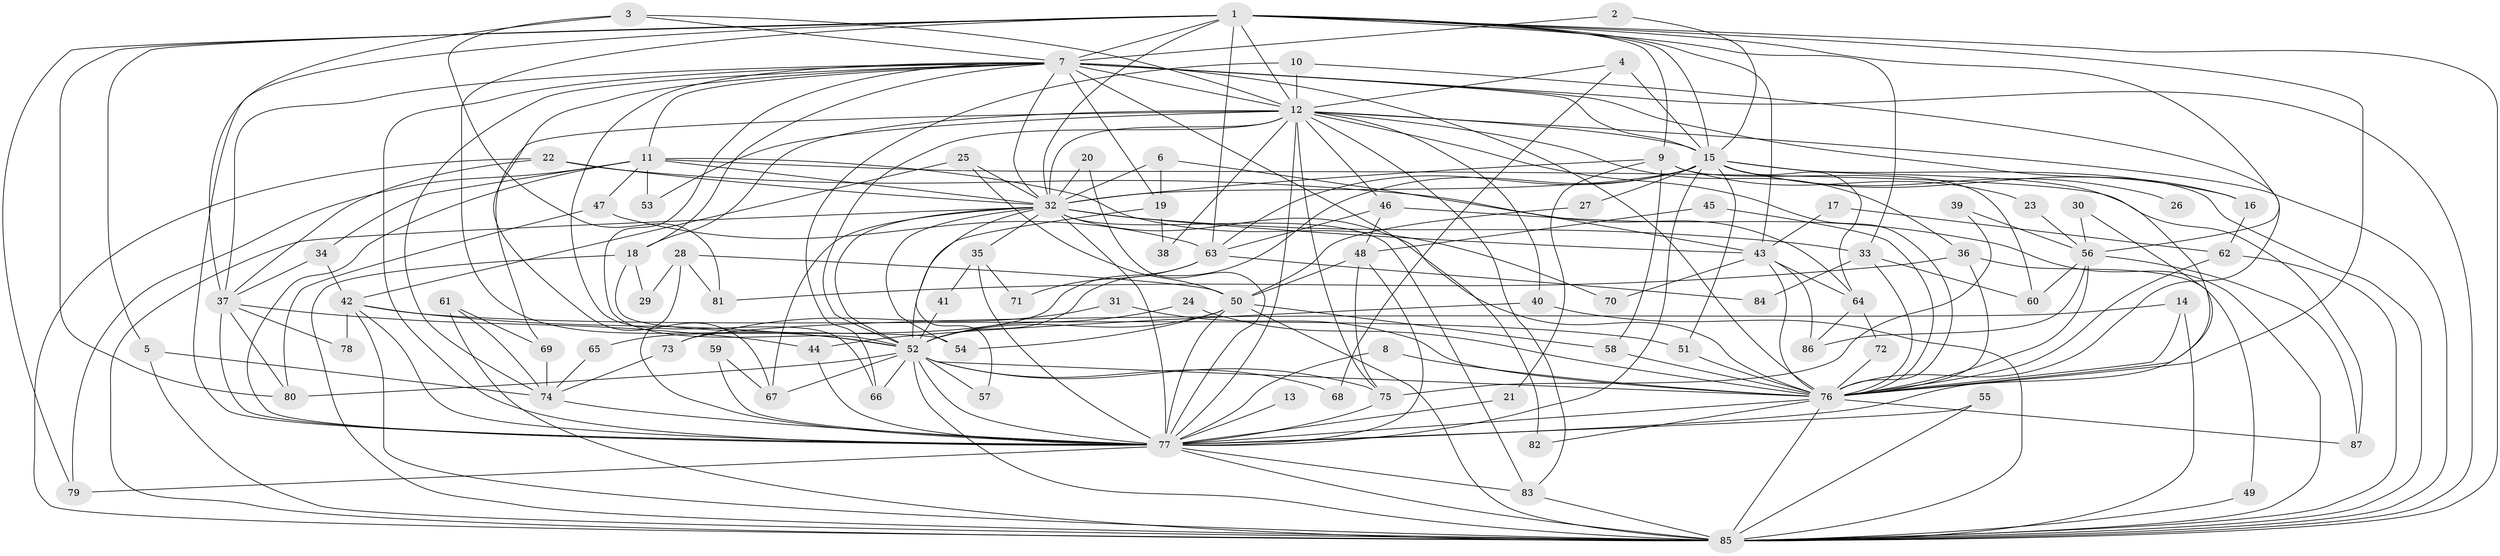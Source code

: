// original degree distribution, {12: 0.006944444444444444, 15: 0.006944444444444444, 27: 0.013888888888888888, 35: 0.006944444444444444, 25: 0.006944444444444444, 24: 0.006944444444444444, 28: 0.006944444444444444, 19: 0.006944444444444444, 22: 0.006944444444444444, 8: 0.020833333333333332, 6: 0.013888888888888888, 9: 0.013888888888888888, 2: 0.5486111111111112, 4: 0.041666666666666664, 3: 0.2152777777777778, 5: 0.04861111111111111, 7: 0.027777777777777776}
// Generated by graph-tools (version 1.1) at 2025/36/03/04/25 23:36:28]
// undirected, 87 vertices, 224 edges
graph export_dot {
  node [color=gray90,style=filled];
  1;
  2;
  3;
  4;
  5;
  6;
  7;
  8;
  9;
  10;
  11;
  12;
  13;
  14;
  15;
  16;
  17;
  18;
  19;
  20;
  21;
  22;
  23;
  24;
  25;
  26;
  27;
  28;
  29;
  30;
  31;
  32;
  33;
  34;
  35;
  36;
  37;
  38;
  39;
  40;
  41;
  42;
  43;
  44;
  45;
  46;
  47;
  48;
  49;
  50;
  51;
  52;
  53;
  54;
  55;
  56;
  57;
  58;
  59;
  60;
  61;
  62;
  63;
  64;
  65;
  66;
  67;
  68;
  69;
  70;
  71;
  72;
  73;
  74;
  75;
  76;
  77;
  78;
  79;
  80;
  81;
  82;
  83;
  84;
  85;
  86;
  87;
  1 -- 5 [weight=1.0];
  1 -- 7 [weight=2.0];
  1 -- 9 [weight=1.0];
  1 -- 12 [weight=2.0];
  1 -- 15 [weight=2.0];
  1 -- 32 [weight=2.0];
  1 -- 33 [weight=1.0];
  1 -- 43 [weight=1.0];
  1 -- 52 [weight=2.0];
  1 -- 56 [weight=1.0];
  1 -- 63 [weight=1.0];
  1 -- 76 [weight=2.0];
  1 -- 77 [weight=3.0];
  1 -- 79 [weight=1.0];
  1 -- 80 [weight=1.0];
  1 -- 85 [weight=2.0];
  2 -- 7 [weight=1.0];
  2 -- 15 [weight=1.0];
  3 -- 7 [weight=1.0];
  3 -- 12 [weight=1.0];
  3 -- 37 [weight=1.0];
  3 -- 81 [weight=1.0];
  4 -- 12 [weight=1.0];
  4 -- 15 [weight=1.0];
  4 -- 68 [weight=1.0];
  5 -- 74 [weight=1.0];
  5 -- 85 [weight=1.0];
  6 -- 19 [weight=1.0];
  6 -- 32 [weight=1.0];
  6 -- 43 [weight=1.0];
  7 -- 11 [weight=1.0];
  7 -- 12 [weight=2.0];
  7 -- 15 [weight=1.0];
  7 -- 16 [weight=1.0];
  7 -- 18 [weight=1.0];
  7 -- 19 [weight=1.0];
  7 -- 32 [weight=2.0];
  7 -- 37 [weight=1.0];
  7 -- 52 [weight=2.0];
  7 -- 66 [weight=1.0];
  7 -- 67 [weight=1.0];
  7 -- 74 [weight=1.0];
  7 -- 76 [weight=1.0];
  7 -- 77 [weight=1.0];
  7 -- 82 [weight=2.0];
  7 -- 85 [weight=1.0];
  8 -- 76 [weight=1.0];
  8 -- 77 [weight=1.0];
  9 -- 21 [weight=1.0];
  9 -- 23 [weight=1.0];
  9 -- 32 [weight=2.0];
  9 -- 58 [weight=1.0];
  9 -- 60 [weight=1.0];
  10 -- 12 [weight=1.0];
  10 -- 66 [weight=1.0];
  10 -- 76 [weight=1.0];
  11 -- 32 [weight=1.0];
  11 -- 34 [weight=1.0];
  11 -- 47 [weight=1.0];
  11 -- 53 [weight=1.0];
  11 -- 70 [weight=1.0];
  11 -- 77 [weight=1.0];
  11 -- 79 [weight=1.0];
  11 -- 87 [weight=1.0];
  12 -- 15 [weight=1.0];
  12 -- 18 [weight=1.0];
  12 -- 32 [weight=1.0];
  12 -- 36 [weight=2.0];
  12 -- 38 [weight=1.0];
  12 -- 40 [weight=1.0];
  12 -- 46 [weight=1.0];
  12 -- 52 [weight=1.0];
  12 -- 53 [weight=1.0];
  12 -- 69 [weight=1.0];
  12 -- 75 [weight=2.0];
  12 -- 76 [weight=1.0];
  12 -- 77 [weight=1.0];
  12 -- 83 [weight=1.0];
  12 -- 85 [weight=1.0];
  13 -- 77 [weight=1.0];
  14 -- 73 [weight=1.0];
  14 -- 76 [weight=1.0];
  14 -- 85 [weight=1.0];
  15 -- 16 [weight=1.0];
  15 -- 26 [weight=1.0];
  15 -- 27 [weight=1.0];
  15 -- 32 [weight=2.0];
  15 -- 51 [weight=1.0];
  15 -- 52 [weight=1.0];
  15 -- 63 [weight=1.0];
  15 -- 64 [weight=1.0];
  15 -- 76 [weight=1.0];
  15 -- 77 [weight=1.0];
  15 -- 85 [weight=1.0];
  16 -- 62 [weight=1.0];
  17 -- 43 [weight=1.0];
  17 -- 62 [weight=1.0];
  18 -- 29 [weight=1.0];
  18 -- 54 [weight=1.0];
  18 -- 85 [weight=1.0];
  19 -- 38 [weight=1.0];
  19 -- 52 [weight=1.0];
  20 -- 32 [weight=1.0];
  20 -- 77 [weight=1.0];
  21 -- 77 [weight=1.0];
  22 -- 32 [weight=1.0];
  22 -- 37 [weight=1.0];
  22 -- 64 [weight=1.0];
  22 -- 85 [weight=1.0];
  23 -- 56 [weight=1.0];
  24 -- 52 [weight=1.0];
  24 -- 76 [weight=1.0];
  25 -- 32 [weight=1.0];
  25 -- 42 [weight=1.0];
  25 -- 50 [weight=1.0];
  27 -- 50 [weight=1.0];
  28 -- 29 [weight=1.0];
  28 -- 50 [weight=1.0];
  28 -- 77 [weight=1.0];
  28 -- 81 [weight=1.0];
  30 -- 56 [weight=1.0];
  30 -- 77 [weight=1.0];
  31 -- 73 [weight=1.0];
  31 -- 76 [weight=1.0];
  32 -- 33 [weight=1.0];
  32 -- 35 [weight=1.0];
  32 -- 43 [weight=1.0];
  32 -- 52 [weight=1.0];
  32 -- 54 [weight=1.0];
  32 -- 57 [weight=1.0];
  32 -- 67 [weight=1.0];
  32 -- 76 [weight=1.0];
  32 -- 77 [weight=2.0];
  32 -- 83 [weight=1.0];
  32 -- 85 [weight=2.0];
  33 -- 60 [weight=2.0];
  33 -- 76 [weight=1.0];
  33 -- 84 [weight=1.0];
  34 -- 37 [weight=1.0];
  34 -- 42 [weight=1.0];
  35 -- 41 [weight=1.0];
  35 -- 71 [weight=1.0];
  35 -- 77 [weight=1.0];
  36 -- 49 [weight=1.0];
  36 -- 76 [weight=1.0];
  36 -- 81 [weight=1.0];
  37 -- 44 [weight=1.0];
  37 -- 77 [weight=1.0];
  37 -- 78 [weight=1.0];
  37 -- 80 [weight=1.0];
  39 -- 56 [weight=1.0];
  39 -- 75 [weight=1.0];
  40 -- 44 [weight=1.0];
  40 -- 85 [weight=1.0];
  41 -- 52 [weight=1.0];
  42 -- 51 [weight=1.0];
  42 -- 52 [weight=1.0];
  42 -- 77 [weight=1.0];
  42 -- 78 [weight=1.0];
  42 -- 85 [weight=1.0];
  43 -- 64 [weight=1.0];
  43 -- 70 [weight=1.0];
  43 -- 76 [weight=1.0];
  43 -- 86 [weight=1.0];
  44 -- 77 [weight=1.0];
  45 -- 48 [weight=1.0];
  45 -- 76 [weight=1.0];
  46 -- 48 [weight=1.0];
  46 -- 63 [weight=1.0];
  46 -- 85 [weight=1.0];
  47 -- 63 [weight=1.0];
  47 -- 80 [weight=1.0];
  48 -- 50 [weight=1.0];
  48 -- 75 [weight=1.0];
  48 -- 77 [weight=1.0];
  49 -- 85 [weight=1.0];
  50 -- 52 [weight=1.0];
  50 -- 54 [weight=1.0];
  50 -- 58 [weight=1.0];
  50 -- 77 [weight=1.0];
  50 -- 85 [weight=1.0];
  51 -- 76 [weight=1.0];
  52 -- 57 [weight=1.0];
  52 -- 66 [weight=1.0];
  52 -- 67 [weight=1.0];
  52 -- 68 [weight=2.0];
  52 -- 75 [weight=1.0];
  52 -- 76 [weight=1.0];
  52 -- 77 [weight=1.0];
  52 -- 80 [weight=1.0];
  52 -- 85 [weight=1.0];
  55 -- 77 [weight=1.0];
  55 -- 85 [weight=1.0];
  56 -- 60 [weight=1.0];
  56 -- 76 [weight=1.0];
  56 -- 86 [weight=1.0];
  56 -- 87 [weight=1.0];
  58 -- 76 [weight=1.0];
  59 -- 67 [weight=1.0];
  59 -- 77 [weight=1.0];
  61 -- 69 [weight=1.0];
  61 -- 74 [weight=1.0];
  61 -- 85 [weight=1.0];
  62 -- 76 [weight=1.0];
  62 -- 85 [weight=1.0];
  63 -- 65 [weight=1.0];
  63 -- 71 [weight=1.0];
  63 -- 84 [weight=1.0];
  64 -- 72 [weight=1.0];
  64 -- 86 [weight=1.0];
  65 -- 74 [weight=1.0];
  69 -- 74 [weight=1.0];
  72 -- 76 [weight=1.0];
  73 -- 74 [weight=1.0];
  74 -- 77 [weight=1.0];
  75 -- 77 [weight=1.0];
  76 -- 77 [weight=1.0];
  76 -- 82 [weight=1.0];
  76 -- 85 [weight=2.0];
  76 -- 87 [weight=1.0];
  77 -- 79 [weight=1.0];
  77 -- 83 [weight=1.0];
  77 -- 85 [weight=3.0];
  83 -- 85 [weight=1.0];
}
